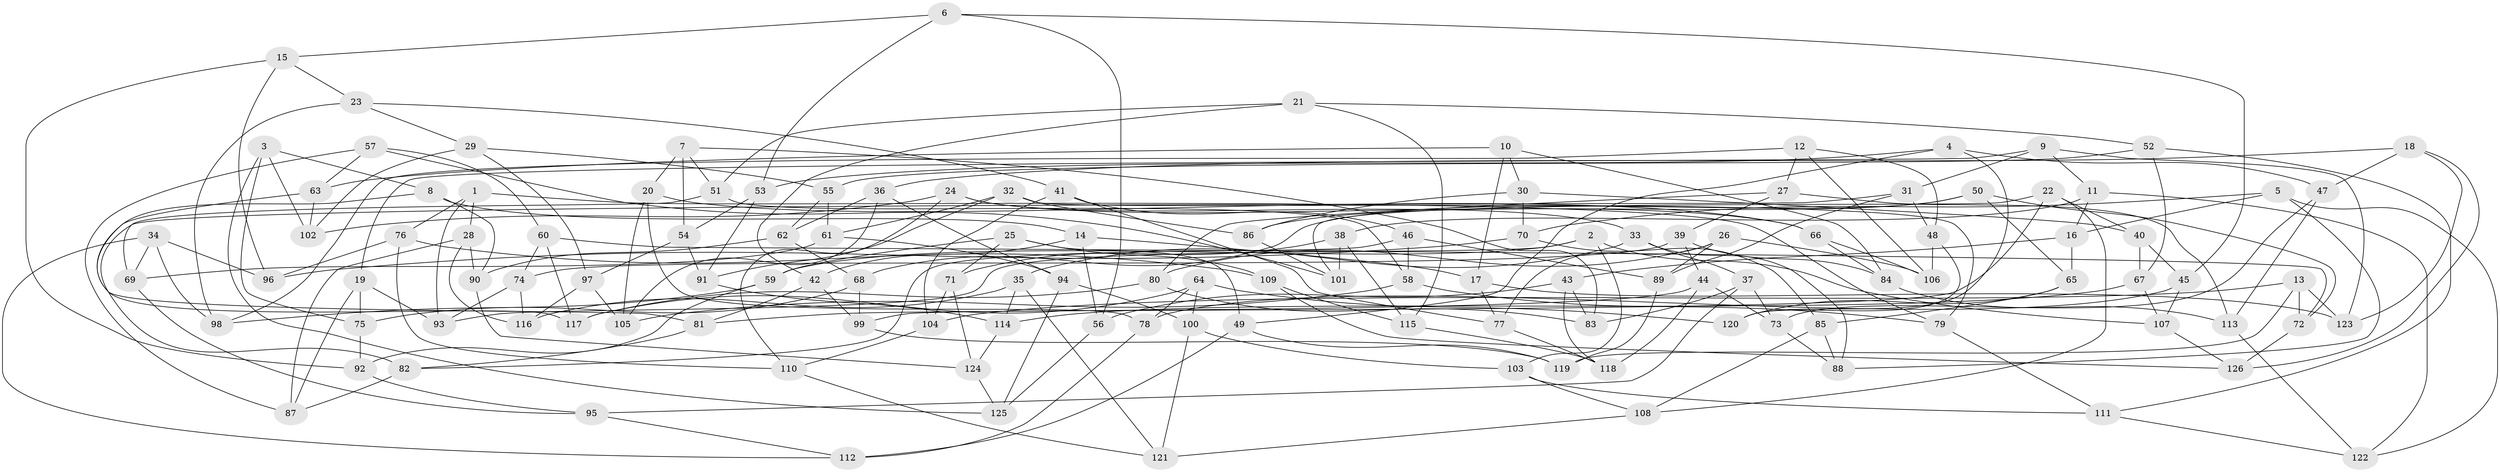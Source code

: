 // Generated by graph-tools (version 1.1) at 2025/38/03/09/25 02:38:15]
// undirected, 126 vertices, 252 edges
graph export_dot {
graph [start="1"]
  node [color=gray90,style=filled];
  1;
  2;
  3;
  4;
  5;
  6;
  7;
  8;
  9;
  10;
  11;
  12;
  13;
  14;
  15;
  16;
  17;
  18;
  19;
  20;
  21;
  22;
  23;
  24;
  25;
  26;
  27;
  28;
  29;
  30;
  31;
  32;
  33;
  34;
  35;
  36;
  37;
  38;
  39;
  40;
  41;
  42;
  43;
  44;
  45;
  46;
  47;
  48;
  49;
  50;
  51;
  52;
  53;
  54;
  55;
  56;
  57;
  58;
  59;
  60;
  61;
  62;
  63;
  64;
  65;
  66;
  67;
  68;
  69;
  70;
  71;
  72;
  73;
  74;
  75;
  76;
  77;
  78;
  79;
  80;
  81;
  82;
  83;
  84;
  85;
  86;
  87;
  88;
  89;
  90;
  91;
  92;
  93;
  94;
  95;
  96;
  97;
  98;
  99;
  100;
  101;
  102;
  103;
  104;
  105;
  106;
  107;
  108;
  109;
  110;
  111;
  112;
  113;
  114;
  115;
  116;
  117;
  118;
  119;
  120;
  121;
  122;
  123;
  124;
  125;
  126;
  1 -- 76;
  1 -- 93;
  1 -- 79;
  1 -- 28;
  2 -- 103;
  2 -- 59;
  2 -- 93;
  2 -- 107;
  3 -- 75;
  3 -- 8;
  3 -- 125;
  3 -- 102;
  4 -- 53;
  4 -- 47;
  4 -- 120;
  4 -- 49;
  5 -- 70;
  5 -- 16;
  5 -- 88;
  5 -- 122;
  6 -- 53;
  6 -- 15;
  6 -- 45;
  6 -- 56;
  7 -- 83;
  7 -- 54;
  7 -- 20;
  7 -- 51;
  8 -- 117;
  8 -- 90;
  8 -- 14;
  9 -- 11;
  9 -- 19;
  9 -- 31;
  9 -- 123;
  10 -- 84;
  10 -- 30;
  10 -- 63;
  10 -- 17;
  11 -- 16;
  11 -- 38;
  11 -- 122;
  12 -- 48;
  12 -- 106;
  12 -- 98;
  12 -- 27;
  13 -- 72;
  13 -- 119;
  13 -- 123;
  13 -- 104;
  14 -- 56;
  14 -- 42;
  14 -- 17;
  15 -- 23;
  15 -- 96;
  15 -- 92;
  16 -- 65;
  16 -- 43;
  17 -- 77;
  17 -- 123;
  18 -- 123;
  18 -- 126;
  18 -- 47;
  18 -- 36;
  19 -- 87;
  19 -- 93;
  19 -- 75;
  20 -- 105;
  20 -- 66;
  20 -- 78;
  21 -- 52;
  21 -- 115;
  21 -- 42;
  21 -- 51;
  22 -- 108;
  22 -- 99;
  22 -- 40;
  22 -- 101;
  23 -- 29;
  23 -- 98;
  23 -- 41;
  24 -- 102;
  24 -- 33;
  24 -- 110;
  24 -- 66;
  25 -- 109;
  25 -- 71;
  25 -- 59;
  25 -- 49;
  26 -- 77;
  26 -- 106;
  26 -- 80;
  26 -- 89;
  27 -- 39;
  27 -- 113;
  27 -- 80;
  28 -- 116;
  28 -- 90;
  28 -- 87;
  29 -- 97;
  29 -- 102;
  29 -- 55;
  30 -- 86;
  30 -- 40;
  30 -- 70;
  31 -- 89;
  31 -- 48;
  31 -- 82;
  32 -- 79;
  32 -- 86;
  32 -- 91;
  32 -- 61;
  33 -- 88;
  33 -- 37;
  33 -- 35;
  34 -- 96;
  34 -- 69;
  34 -- 98;
  34 -- 112;
  35 -- 121;
  35 -- 114;
  35 -- 116;
  36 -- 94;
  36 -- 62;
  36 -- 105;
  37 -- 83;
  37 -- 95;
  37 -- 73;
  38 -- 101;
  38 -- 71;
  38 -- 115;
  39 -- 84;
  39 -- 44;
  39 -- 74;
  40 -- 67;
  40 -- 45;
  41 -- 104;
  41 -- 77;
  41 -- 46;
  42 -- 81;
  42 -- 99;
  43 -- 83;
  43 -- 118;
  43 -- 56;
  44 -- 118;
  44 -- 81;
  44 -- 73;
  45 -- 78;
  45 -- 107;
  46 -- 89;
  46 -- 82;
  46 -- 58;
  47 -- 73;
  47 -- 113;
  48 -- 106;
  48 -- 120;
  49 -- 119;
  49 -- 112;
  50 -- 72;
  50 -- 68;
  50 -- 86;
  50 -- 65;
  51 -- 69;
  51 -- 58;
  52 -- 55;
  52 -- 67;
  52 -- 111;
  53 -- 91;
  53 -- 54;
  54 -- 91;
  54 -- 97;
  55 -- 61;
  55 -- 62;
  56 -- 125;
  57 -- 60;
  57 -- 87;
  57 -- 101;
  57 -- 63;
  58 -- 79;
  58 -- 105;
  59 -- 92;
  59 -- 98;
  60 -- 72;
  60 -- 117;
  60 -- 74;
  61 -- 69;
  61 -- 94;
  62 -- 68;
  62 -- 90;
  63 -- 102;
  63 -- 81;
  64 -- 100;
  64 -- 78;
  64 -- 120;
  64 -- 117;
  65 -- 120;
  65 -- 85;
  66 -- 106;
  66 -- 84;
  67 -- 114;
  67 -- 107;
  68 -- 75;
  68 -- 99;
  69 -- 95;
  70 -- 85;
  70 -- 96;
  71 -- 104;
  71 -- 124;
  72 -- 126;
  73 -- 88;
  74 -- 116;
  74 -- 93;
  75 -- 92;
  76 -- 109;
  76 -- 96;
  76 -- 110;
  77 -- 118;
  78 -- 112;
  79 -- 111;
  80 -- 117;
  80 -- 83;
  81 -- 82;
  82 -- 87;
  84 -- 113;
  85 -- 108;
  85 -- 88;
  86 -- 101;
  89 -- 119;
  90 -- 124;
  91 -- 114;
  92 -- 95;
  94 -- 125;
  94 -- 100;
  95 -- 112;
  97 -- 105;
  97 -- 116;
  99 -- 119;
  100 -- 121;
  100 -- 103;
  103 -- 111;
  103 -- 108;
  104 -- 110;
  107 -- 126;
  108 -- 121;
  109 -- 126;
  109 -- 115;
  110 -- 121;
  111 -- 122;
  113 -- 122;
  114 -- 124;
  115 -- 118;
  124 -- 125;
}
